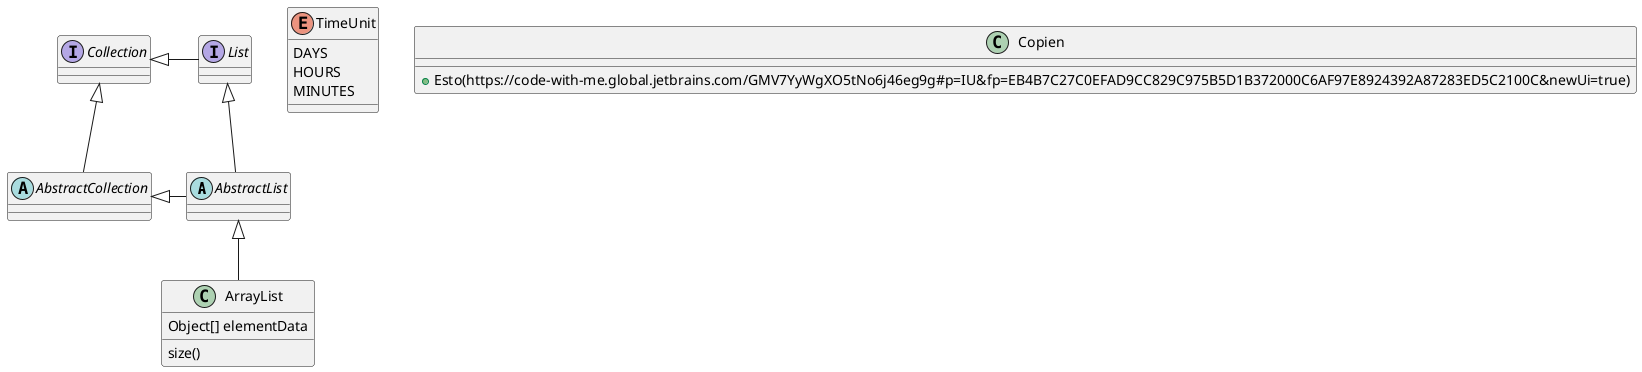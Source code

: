 @startuml
'https://plantuml.com/class-diagram

abstract class AbstractList
abstract AbstractCollection
interface List
interface Collection

List <|-- AbstractList
Collection <|-- AbstractCollection

Collection <|- List
AbstractCollection <|- AbstractList
AbstractList <|-- ArrayList

class ArrayList {
Object[] elementData
size()
}

enum TimeUnit {
DAYS
HOURS
MINUTES
}

class Copien {
+ Esto(https://code-with-me.global.jetbrains.com/GMV7YyWgXO5tNo6j46eg9g#p=IU&fp=EB4B7C27C0EFAD9CC829C975B5D1B372000C6AF97E8924392A87283ED5C2100C&newUi=true)
}
@enduml